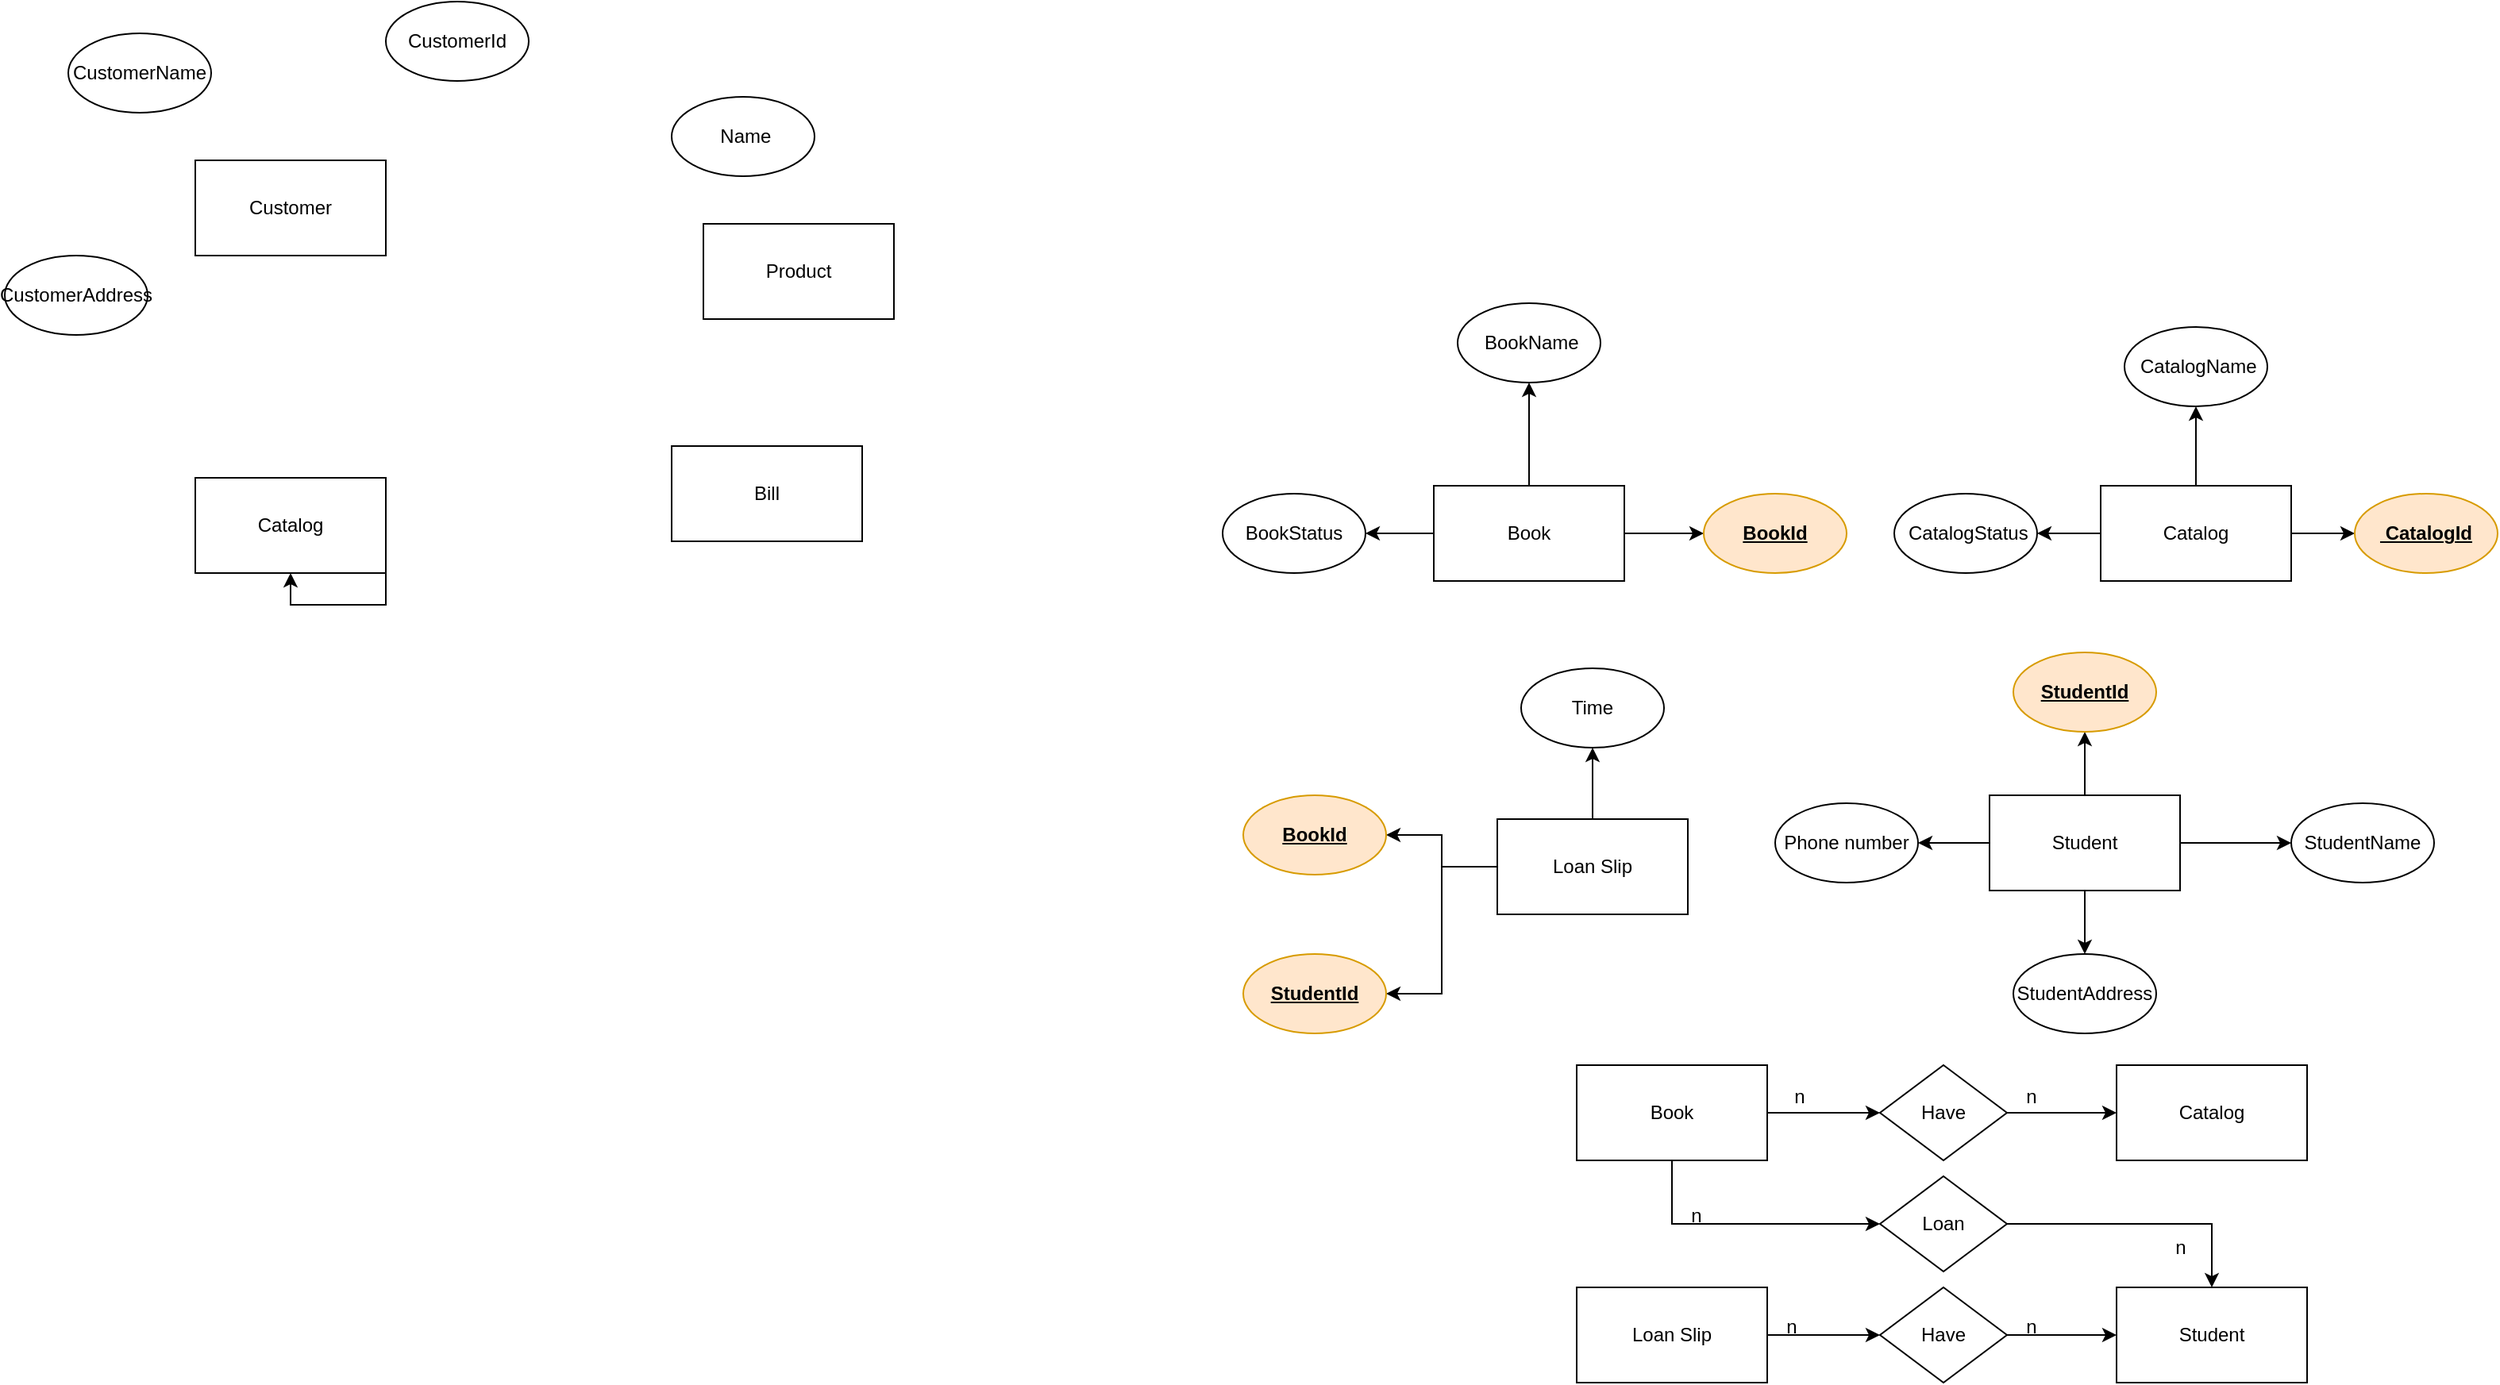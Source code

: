 <mxfile version="20.7.4" type="device"><diagram id="Y5kyE9UgVaKviKiUNtqS" name="Trang-1"><mxGraphModel dx="880" dy="452" grid="1" gridSize="10" guides="1" tooltips="1" connect="1" arrows="1" fold="1" page="1" pageScale="1" pageWidth="827" pageHeight="1169" math="0" shadow="0"><root><mxCell id="0"/><mxCell id="1" parent="0"/><mxCell id="81Jg-Hp6gcQsrWDLRD72-1" value="Customer" style="rounded=0;whiteSpace=wrap;html=1;" vertex="1" parent="1"><mxGeometry x="180" y="140" width="120" height="60" as="geometry"/></mxCell><mxCell id="81Jg-Hp6gcQsrWDLRD72-2" value="Product" style="rounded=0;whiteSpace=wrap;html=1;" vertex="1" parent="1"><mxGeometry x="500" y="180" width="120" height="60" as="geometry"/></mxCell><mxCell id="81Jg-Hp6gcQsrWDLRD72-3" value="Catalog" style="rounded=0;whiteSpace=wrap;html=1;" vertex="1" parent="1"><mxGeometry x="180" y="340" width="120" height="60" as="geometry"/></mxCell><mxCell id="81Jg-Hp6gcQsrWDLRD72-4" value="Bill" style="rounded=0;whiteSpace=wrap;html=1;" vertex="1" parent="1"><mxGeometry x="480" y="320" width="120" height="60" as="geometry"/></mxCell><mxCell id="81Jg-Hp6gcQsrWDLRD72-5" style="edgeStyle=orthogonalEdgeStyle;rounded=0;orthogonalLoop=1;jettySize=auto;html=1;exitX=1;exitY=1;exitDx=0;exitDy=0;" edge="1" parent="1" source="81Jg-Hp6gcQsrWDLRD72-3" target="81Jg-Hp6gcQsrWDLRD72-3"><mxGeometry relative="1" as="geometry"/></mxCell><mxCell id="81Jg-Hp6gcQsrWDLRD72-6" value="CustomerId" style="ellipse;whiteSpace=wrap;html=1;" vertex="1" parent="1"><mxGeometry x="300" y="40" width="90" height="50" as="geometry"/></mxCell><mxCell id="81Jg-Hp6gcQsrWDLRD72-7" value="CustomerName" style="ellipse;whiteSpace=wrap;html=1;" vertex="1" parent="1"><mxGeometry x="100" y="60" width="90" height="50" as="geometry"/></mxCell><mxCell id="81Jg-Hp6gcQsrWDLRD72-8" value="CustomerAddress" style="ellipse;whiteSpace=wrap;html=1;" vertex="1" parent="1"><mxGeometry x="60" y="200" width="90" height="50" as="geometry"/></mxCell><mxCell id="81Jg-Hp6gcQsrWDLRD72-9" value="&amp;nbsp;Name" style="ellipse;whiteSpace=wrap;html=1;" vertex="1" parent="1"><mxGeometry x="480" y="100" width="90" height="50" as="geometry"/></mxCell><mxCell id="81Jg-Hp6gcQsrWDLRD72-18" style="edgeStyle=orthogonalEdgeStyle;rounded=0;orthogonalLoop=1;jettySize=auto;html=1;entryX=0.5;entryY=1;entryDx=0;entryDy=0;" edge="1" parent="1" source="81Jg-Hp6gcQsrWDLRD72-10" target="81Jg-Hp6gcQsrWDLRD72-14"><mxGeometry relative="1" as="geometry"/></mxCell><mxCell id="81Jg-Hp6gcQsrWDLRD72-19" style="edgeStyle=orthogonalEdgeStyle;rounded=0;orthogonalLoop=1;jettySize=auto;html=1;entryX=1;entryY=0.5;entryDx=0;entryDy=0;" edge="1" parent="1" source="81Jg-Hp6gcQsrWDLRD72-10" target="81Jg-Hp6gcQsrWDLRD72-16"><mxGeometry relative="1" as="geometry"/></mxCell><mxCell id="81Jg-Hp6gcQsrWDLRD72-20" style="edgeStyle=orthogonalEdgeStyle;rounded=0;orthogonalLoop=1;jettySize=auto;html=1;entryX=0;entryY=0.5;entryDx=0;entryDy=0;" edge="1" parent="1" source="81Jg-Hp6gcQsrWDLRD72-10" target="81Jg-Hp6gcQsrWDLRD72-15"><mxGeometry relative="1" as="geometry"/></mxCell><mxCell id="81Jg-Hp6gcQsrWDLRD72-10" value="Book" style="rounded=0;whiteSpace=wrap;html=1;" vertex="1" parent="1"><mxGeometry x="960" y="345" width="120" height="60" as="geometry"/></mxCell><mxCell id="81Jg-Hp6gcQsrWDLRD72-24" style="edgeStyle=orthogonalEdgeStyle;rounded=0;orthogonalLoop=1;jettySize=auto;html=1;entryX=0.5;entryY=1;entryDx=0;entryDy=0;" edge="1" parent="1" source="81Jg-Hp6gcQsrWDLRD72-11" target="81Jg-Hp6gcQsrWDLRD72-21"><mxGeometry relative="1" as="geometry"/></mxCell><mxCell id="81Jg-Hp6gcQsrWDLRD72-25" style="edgeStyle=orthogonalEdgeStyle;rounded=0;orthogonalLoop=1;jettySize=auto;html=1;entryX=1;entryY=0.5;entryDx=0;entryDy=0;" edge="1" parent="1" source="81Jg-Hp6gcQsrWDLRD72-11" target="81Jg-Hp6gcQsrWDLRD72-22"><mxGeometry relative="1" as="geometry"/></mxCell><mxCell id="81Jg-Hp6gcQsrWDLRD72-26" style="edgeStyle=orthogonalEdgeStyle;rounded=0;orthogonalLoop=1;jettySize=auto;html=1;entryX=0;entryY=0.5;entryDx=0;entryDy=0;" edge="1" parent="1" source="81Jg-Hp6gcQsrWDLRD72-11" target="81Jg-Hp6gcQsrWDLRD72-23"><mxGeometry relative="1" as="geometry"/></mxCell><mxCell id="81Jg-Hp6gcQsrWDLRD72-11" value="Catalog" style="rounded=0;whiteSpace=wrap;html=1;" vertex="1" parent="1"><mxGeometry x="1380" y="345" width="120" height="60" as="geometry"/></mxCell><mxCell id="81Jg-Hp6gcQsrWDLRD72-34" style="edgeStyle=orthogonalEdgeStyle;rounded=0;orthogonalLoop=1;jettySize=auto;html=1;entryX=0.5;entryY=1;entryDx=0;entryDy=0;" edge="1" parent="1" source="81Jg-Hp6gcQsrWDLRD72-12" target="81Jg-Hp6gcQsrWDLRD72-33"><mxGeometry relative="1" as="geometry"/></mxCell><mxCell id="81Jg-Hp6gcQsrWDLRD72-37" style="edgeStyle=orthogonalEdgeStyle;rounded=0;orthogonalLoop=1;jettySize=auto;html=1;" edge="1" parent="1" source="81Jg-Hp6gcQsrWDLRD72-12" target="81Jg-Hp6gcQsrWDLRD72-36"><mxGeometry relative="1" as="geometry"/></mxCell><mxCell id="81Jg-Hp6gcQsrWDLRD72-55" style="edgeStyle=orthogonalEdgeStyle;rounded=0;orthogonalLoop=1;jettySize=auto;html=1;entryX=1;entryY=0.5;entryDx=0;entryDy=0;" edge="1" parent="1" source="81Jg-Hp6gcQsrWDLRD72-12" target="81Jg-Hp6gcQsrWDLRD72-54"><mxGeometry relative="1" as="geometry"/></mxCell><mxCell id="81Jg-Hp6gcQsrWDLRD72-56" style="edgeStyle=orthogonalEdgeStyle;rounded=0;orthogonalLoop=1;jettySize=auto;html=1;entryX=0.5;entryY=0;entryDx=0;entryDy=0;" edge="1" parent="1" source="81Jg-Hp6gcQsrWDLRD72-12" target="81Jg-Hp6gcQsrWDLRD72-53"><mxGeometry relative="1" as="geometry"/></mxCell><mxCell id="81Jg-Hp6gcQsrWDLRD72-12" value="Student" style="rounded=0;whiteSpace=wrap;html=1;" vertex="1" parent="1"><mxGeometry x="1310" y="540" width="120" height="60" as="geometry"/></mxCell><mxCell id="81Jg-Hp6gcQsrWDLRD72-30" style="edgeStyle=orthogonalEdgeStyle;rounded=0;orthogonalLoop=1;jettySize=auto;html=1;entryX=0.5;entryY=1;entryDx=0;entryDy=0;" edge="1" parent="1" source="81Jg-Hp6gcQsrWDLRD72-13" target="81Jg-Hp6gcQsrWDLRD72-28"><mxGeometry relative="1" as="geometry"/></mxCell><mxCell id="81Jg-Hp6gcQsrWDLRD72-31" style="edgeStyle=orthogonalEdgeStyle;rounded=0;orthogonalLoop=1;jettySize=auto;html=1;entryX=1;entryY=0.5;entryDx=0;entryDy=0;" edge="1" parent="1" source="81Jg-Hp6gcQsrWDLRD72-13" target="81Jg-Hp6gcQsrWDLRD72-27"><mxGeometry relative="1" as="geometry"/></mxCell><mxCell id="81Jg-Hp6gcQsrWDLRD72-32" style="edgeStyle=orthogonalEdgeStyle;rounded=0;orthogonalLoop=1;jettySize=auto;html=1;entryX=1;entryY=0.5;entryDx=0;entryDy=0;" edge="1" parent="1" source="81Jg-Hp6gcQsrWDLRD72-13" target="81Jg-Hp6gcQsrWDLRD72-29"><mxGeometry relative="1" as="geometry"/></mxCell><mxCell id="81Jg-Hp6gcQsrWDLRD72-13" value="Loan Slip" style="rounded=0;whiteSpace=wrap;html=1;" vertex="1" parent="1"><mxGeometry x="1000" y="555" width="120" height="60" as="geometry"/></mxCell><mxCell id="81Jg-Hp6gcQsrWDLRD72-14" value="&amp;nbsp;BookName" style="ellipse;whiteSpace=wrap;html=1;" vertex="1" parent="1"><mxGeometry x="975" y="230" width="90" height="50" as="geometry"/></mxCell><mxCell id="81Jg-Hp6gcQsrWDLRD72-15" value="&lt;u&gt;&lt;b&gt;BookId&lt;/b&gt;&lt;/u&gt;" style="ellipse;whiteSpace=wrap;html=1;fillColor=#ffe6cc;strokeColor=#d79b00;" vertex="1" parent="1"><mxGeometry x="1130" y="350" width="90" height="50" as="geometry"/></mxCell><mxCell id="81Jg-Hp6gcQsrWDLRD72-16" value="BookStatus" style="ellipse;whiteSpace=wrap;html=1;" vertex="1" parent="1"><mxGeometry x="827" y="350" width="90" height="50" as="geometry"/></mxCell><mxCell id="81Jg-Hp6gcQsrWDLRD72-21" value="&amp;nbsp;CatalogName" style="ellipse;whiteSpace=wrap;html=1;" vertex="1" parent="1"><mxGeometry x="1395" y="245" width="90" height="50" as="geometry"/></mxCell><mxCell id="81Jg-Hp6gcQsrWDLRD72-22" value="&amp;nbsp;CatalogStatus" style="ellipse;whiteSpace=wrap;html=1;" vertex="1" parent="1"><mxGeometry x="1250" y="350" width="90" height="50" as="geometry"/></mxCell><mxCell id="81Jg-Hp6gcQsrWDLRD72-23" value="&lt;b&gt;&lt;u&gt;&amp;nbsp;CatalogId&lt;/u&gt;&lt;/b&gt;" style="ellipse;whiteSpace=wrap;html=1;fillColor=#ffe6cc;strokeColor=#d79b00;" vertex="1" parent="1"><mxGeometry x="1540" y="350" width="90" height="50" as="geometry"/></mxCell><mxCell id="81Jg-Hp6gcQsrWDLRD72-27" value="&lt;u&gt;&lt;b&gt;BookId&lt;/b&gt;&lt;/u&gt;" style="ellipse;whiteSpace=wrap;html=1;fillColor=#ffe6cc;strokeColor=#d79b00;" vertex="1" parent="1"><mxGeometry x="840" y="540" width="90" height="50" as="geometry"/></mxCell><mxCell id="81Jg-Hp6gcQsrWDLRD72-28" value="Time" style="ellipse;whiteSpace=wrap;html=1;" vertex="1" parent="1"><mxGeometry x="1015" y="460" width="90" height="50" as="geometry"/></mxCell><mxCell id="81Jg-Hp6gcQsrWDLRD72-29" value="&lt;u&gt;&lt;b&gt;StudentId&lt;/b&gt;&lt;/u&gt;" style="ellipse;whiteSpace=wrap;html=1;fillColor=#ffe6cc;strokeColor=#d79b00;" vertex="1" parent="1"><mxGeometry x="840" y="640" width="90" height="50" as="geometry"/></mxCell><mxCell id="81Jg-Hp6gcQsrWDLRD72-33" value="&lt;u&gt;&lt;b&gt;StudentId&lt;/b&gt;&lt;/u&gt;" style="ellipse;whiteSpace=wrap;html=1;fillColor=#ffe6cc;strokeColor=#d79b00;" vertex="1" parent="1"><mxGeometry x="1325" y="450" width="90" height="50" as="geometry"/></mxCell><mxCell id="81Jg-Hp6gcQsrWDLRD72-36" value="StudentName" style="ellipse;whiteSpace=wrap;html=1;" vertex="1" parent="1"><mxGeometry x="1500" y="545" width="90" height="50" as="geometry"/></mxCell><mxCell id="81Jg-Hp6gcQsrWDLRD72-43" style="edgeStyle=orthogonalEdgeStyle;rounded=0;orthogonalLoop=1;jettySize=auto;html=1;" edge="1" parent="1" source="81Jg-Hp6gcQsrWDLRD72-38" target="81Jg-Hp6gcQsrWDLRD72-42"><mxGeometry relative="1" as="geometry"/></mxCell><mxCell id="81Jg-Hp6gcQsrWDLRD72-59" style="edgeStyle=orthogonalEdgeStyle;rounded=0;orthogonalLoop=1;jettySize=auto;html=1;entryX=0;entryY=0.5;entryDx=0;entryDy=0;" edge="1" parent="1" source="81Jg-Hp6gcQsrWDLRD72-38" target="81Jg-Hp6gcQsrWDLRD72-58"><mxGeometry relative="1" as="geometry"><Array as="points"><mxPoint x="1110" y="810"/></Array></mxGeometry></mxCell><mxCell id="81Jg-Hp6gcQsrWDLRD72-38" value="Book" style="rounded=0;whiteSpace=wrap;html=1;" vertex="1" parent="1"><mxGeometry x="1050" y="710" width="120" height="60" as="geometry"/></mxCell><mxCell id="81Jg-Hp6gcQsrWDLRD72-39" value="Catalog" style="rounded=0;whiteSpace=wrap;html=1;" vertex="1" parent="1"><mxGeometry x="1390" y="710" width="120" height="60" as="geometry"/></mxCell><mxCell id="81Jg-Hp6gcQsrWDLRD72-49" style="edgeStyle=orthogonalEdgeStyle;rounded=0;orthogonalLoop=1;jettySize=auto;html=1;entryX=0;entryY=0.5;entryDx=0;entryDy=0;" edge="1" parent="1" source="81Jg-Hp6gcQsrWDLRD72-40" target="81Jg-Hp6gcQsrWDLRD72-48"><mxGeometry relative="1" as="geometry"/></mxCell><mxCell id="81Jg-Hp6gcQsrWDLRD72-40" value="Loan Slip" style="rounded=0;whiteSpace=wrap;html=1;" vertex="1" parent="1"><mxGeometry x="1050" y="850" width="120" height="60" as="geometry"/></mxCell><mxCell id="81Jg-Hp6gcQsrWDLRD72-41" value="Student" style="rounded=0;whiteSpace=wrap;html=1;" vertex="1" parent="1"><mxGeometry x="1390" y="850" width="120" height="60" as="geometry"/></mxCell><mxCell id="81Jg-Hp6gcQsrWDLRD72-44" style="edgeStyle=orthogonalEdgeStyle;rounded=0;orthogonalLoop=1;jettySize=auto;html=1;" edge="1" parent="1" source="81Jg-Hp6gcQsrWDLRD72-42" target="81Jg-Hp6gcQsrWDLRD72-39"><mxGeometry relative="1" as="geometry"/></mxCell><mxCell id="81Jg-Hp6gcQsrWDLRD72-42" value="Have" style="rhombus;whiteSpace=wrap;html=1;" vertex="1" parent="1"><mxGeometry x="1241" y="710" width="80" height="60" as="geometry"/></mxCell><mxCell id="81Jg-Hp6gcQsrWDLRD72-45" value="n" style="text;html=1;align=center;verticalAlign=middle;resizable=0;points=[];autosize=1;strokeColor=none;fillColor=none;" vertex="1" parent="1"><mxGeometry x="1175" y="715" width="30" height="30" as="geometry"/></mxCell><mxCell id="81Jg-Hp6gcQsrWDLRD72-46" value="n" style="text;html=1;align=center;verticalAlign=middle;resizable=0;points=[];autosize=1;strokeColor=none;fillColor=none;" vertex="1" parent="1"><mxGeometry x="1321" y="715" width="30" height="30" as="geometry"/></mxCell><mxCell id="81Jg-Hp6gcQsrWDLRD72-50" style="edgeStyle=orthogonalEdgeStyle;rounded=0;orthogonalLoop=1;jettySize=auto;html=1;entryX=0;entryY=0.5;entryDx=0;entryDy=0;" edge="1" parent="1" source="81Jg-Hp6gcQsrWDLRD72-48" target="81Jg-Hp6gcQsrWDLRD72-41"><mxGeometry relative="1" as="geometry"/></mxCell><mxCell id="81Jg-Hp6gcQsrWDLRD72-48" value="Have" style="rhombus;whiteSpace=wrap;html=1;" vertex="1" parent="1"><mxGeometry x="1241" y="850" width="80" height="60" as="geometry"/></mxCell><mxCell id="81Jg-Hp6gcQsrWDLRD72-51" value="n" style="text;html=1;align=center;verticalAlign=middle;resizable=0;points=[];autosize=1;strokeColor=none;fillColor=none;" vertex="1" parent="1"><mxGeometry x="1170" y="860" width="30" height="30" as="geometry"/></mxCell><mxCell id="81Jg-Hp6gcQsrWDLRD72-52" value="n" style="text;html=1;align=center;verticalAlign=middle;resizable=0;points=[];autosize=1;strokeColor=none;fillColor=none;" vertex="1" parent="1"><mxGeometry x="1321" y="860" width="30" height="30" as="geometry"/></mxCell><mxCell id="81Jg-Hp6gcQsrWDLRD72-53" value="StudentAddress" style="ellipse;whiteSpace=wrap;html=1;" vertex="1" parent="1"><mxGeometry x="1325" y="640" width="90" height="50" as="geometry"/></mxCell><mxCell id="81Jg-Hp6gcQsrWDLRD72-54" value="Phone number" style="ellipse;whiteSpace=wrap;html=1;" vertex="1" parent="1"><mxGeometry x="1175" y="545" width="90" height="50" as="geometry"/></mxCell><mxCell id="81Jg-Hp6gcQsrWDLRD72-60" style="edgeStyle=orthogonalEdgeStyle;rounded=0;orthogonalLoop=1;jettySize=auto;html=1;entryX=0.5;entryY=0;entryDx=0;entryDy=0;" edge="1" parent="1" source="81Jg-Hp6gcQsrWDLRD72-58" target="81Jg-Hp6gcQsrWDLRD72-41"><mxGeometry relative="1" as="geometry"/></mxCell><mxCell id="81Jg-Hp6gcQsrWDLRD72-58" value="Loan" style="rhombus;whiteSpace=wrap;html=1;" vertex="1" parent="1"><mxGeometry x="1241" y="780" width="80" height="60" as="geometry"/></mxCell><mxCell id="81Jg-Hp6gcQsrWDLRD72-61" value="n" style="text;html=1;align=center;verticalAlign=middle;resizable=0;points=[];autosize=1;strokeColor=none;fillColor=none;" vertex="1" parent="1"><mxGeometry x="1110" y="790" width="30" height="30" as="geometry"/></mxCell><mxCell id="81Jg-Hp6gcQsrWDLRD72-62" value="n" style="text;html=1;align=center;verticalAlign=middle;resizable=0;points=[];autosize=1;strokeColor=none;fillColor=none;" vertex="1" parent="1"><mxGeometry x="1415" y="810" width="30" height="30" as="geometry"/></mxCell></root></mxGraphModel></diagram></mxfile>
